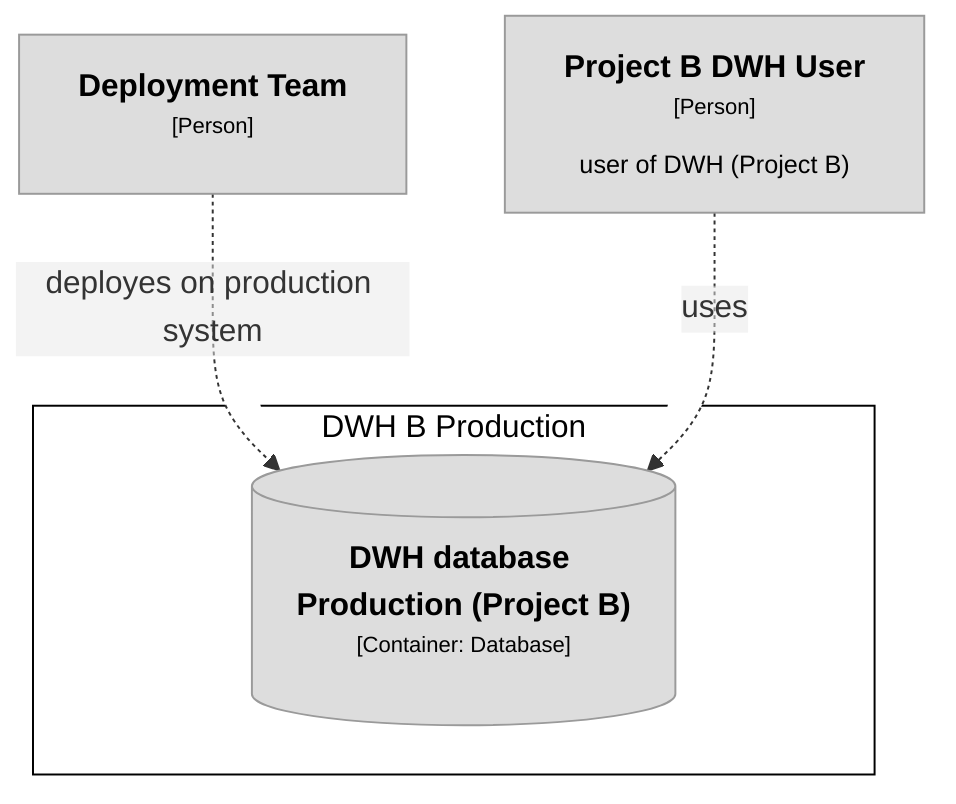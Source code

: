 graph TB
  linkStyle default fill:#ffffff
  7["<div style='font-weight: bold'>Deployment Team</div><div style='font-size: 70%; margin-top: 0px'>[Person]</div><div style='font-size: 80%; margin-top:10px'></div>"]
  style 7 fill:#dddddd,stroke:#9a9a9a,color:#000000
  8["<div style='font-weight: bold'>Project B DWH User</div><div style='font-size: 70%; margin-top: 0px'>[Person]</div><div style='font-size: 80%; margin-top:10px'>user of DWH (Project B)</div>"]
  style 8 fill:#dddddd,stroke:#9a9a9a,color:#000000
  subgraph boundary [DWH B Production]
    26[("<div style='font-weight: bold'>DWH database Production (Project B)</div><div style='font-size: 70%; margin-top: 0px'>[Container: Database]</div><div style='font-size: 80%; margin-top:10px'></div>")]
    style 26 fill:#dddddd,stroke:#9a9a9a,color:#000000
  end
  style boundary fill:#ffffff,stroke:#000000,color:#000000
  7-. "<div>deployes on production system</div><div style='font-size: 70%'></div>" .->26
  8-. "<div>uses</div><div style='font-size: 70%'></div>" .->26